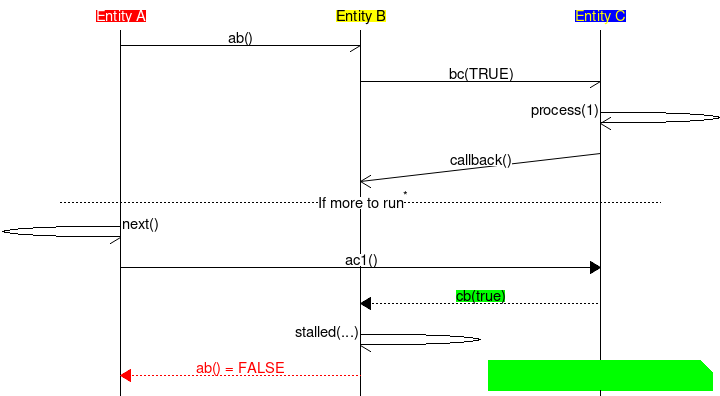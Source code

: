 # Sample msc for demonstrating mscgen_js
msc {
  hscale="1.2";

  a [label="Entity A", textbgcolor="red", textcolor="white"],
  b [label="Entity B", textbgcolor="yellow"],
  c [label="Entity C", textbgcolor="blue", textcolor="yellow"];

  a->b [ label = "ab()" ] ;
  b->c [ label = "bc(TRUE)"];
  c=>>c [ label = "process(1)" ];
  b<<=c [ label = "callback()", arcskip="1"];
  |||;
  ---  [ label = "If more to run", ID="*" ];
  a->a [ label = "next()"];
  a=>c [ label = "ac1()"];
  b<<c [ label = "cb(true)", textbgcolor="lime"];
  b->b [ label = "stalled(...)"];
  a<<b [ label = "ab() = FALSE", textcolor="red", linecolor="red"], 
  c note c [label="Just a note ...", linecolor="green", textcolor="green", textbgcolor="lime"];
}
